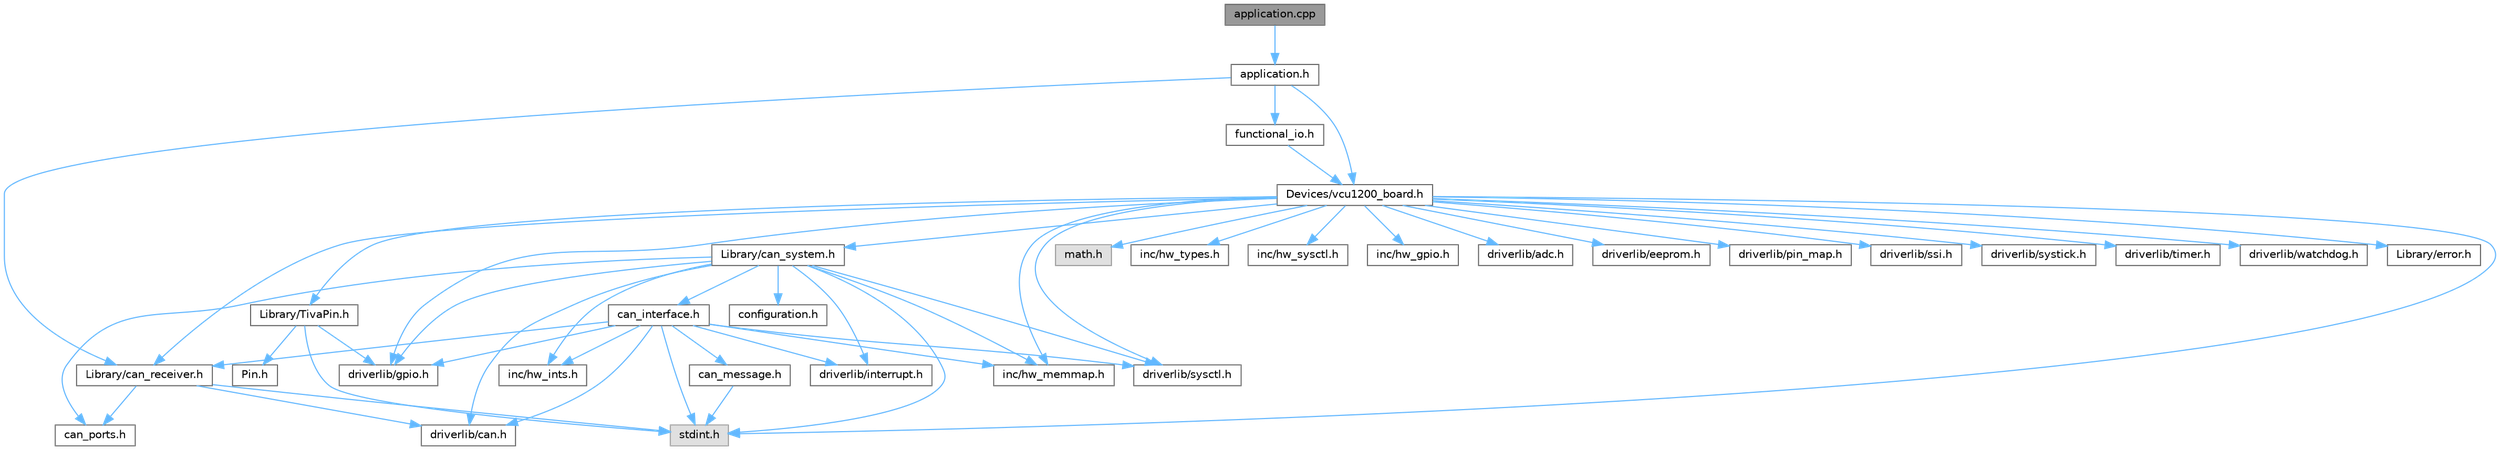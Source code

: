 digraph "application.cpp"
{
 // LATEX_PDF_SIZE
  bgcolor="transparent";
  edge [fontname=Helvetica,fontsize=10,labelfontname=Helvetica,labelfontsize=10];
  node [fontname=Helvetica,fontsize=10,shape=box,height=0.2,width=0.4];
  Node1 [label="application.cpp",height=0.2,width=0.4,color="gray40", fillcolor="grey60", style="filled", fontcolor="black",tooltip=" "];
  Node1 -> Node2 [color="steelblue1",style="solid"];
  Node2 [label="application.h",height=0.2,width=0.4,color="grey40", fillcolor="white", style="filled",URL="$application_8h.html",tooltip=" "];
  Node2 -> Node3 [color="steelblue1",style="solid"];
  Node3 [label="Devices/vcu1200_board.h",height=0.2,width=0.4,color="grey40", fillcolor="white", style="filled",URL="$vcu1200__board_8h.html",tooltip=" "];
  Node3 -> Node4 [color="steelblue1",style="solid"];
  Node4 [label="stdint.h",height=0.2,width=0.4,color="grey60", fillcolor="#E0E0E0", style="filled",tooltip=" "];
  Node3 -> Node5 [color="steelblue1",style="solid"];
  Node5 [label="math.h",height=0.2,width=0.4,color="grey60", fillcolor="#E0E0E0", style="filled",tooltip=" "];
  Node3 -> Node6 [color="steelblue1",style="solid"];
  Node6 [label="inc/hw_types.h",height=0.2,width=0.4,color="grey40", fillcolor="white", style="filled",URL="$hw__types_8h.html",tooltip=" "];
  Node3 -> Node7 [color="steelblue1",style="solid"];
  Node7 [label="inc/hw_sysctl.h",height=0.2,width=0.4,color="grey40", fillcolor="white", style="filled",URL="$hw__sysctl_8h.html",tooltip=" "];
  Node3 -> Node8 [color="steelblue1",style="solid"];
  Node8 [label="inc/hw_memmap.h",height=0.2,width=0.4,color="grey40", fillcolor="white", style="filled",URL="$hw__memmap_8h.html",tooltip=" "];
  Node3 -> Node9 [color="steelblue1",style="solid"];
  Node9 [label="inc/hw_gpio.h",height=0.2,width=0.4,color="grey40", fillcolor="white", style="filled",URL="$hw__gpio_8h.html",tooltip=" "];
  Node3 -> Node10 [color="steelblue1",style="solid"];
  Node10 [label="driverlib/adc.h",height=0.2,width=0.4,color="grey40", fillcolor="white", style="filled",URL="$adc_8h.html",tooltip=" "];
  Node3 -> Node11 [color="steelblue1",style="solid"];
  Node11 [label="driverlib/eeprom.h",height=0.2,width=0.4,color="grey40", fillcolor="white", style="filled",URL="$eeprom_8h.html",tooltip=" "];
  Node3 -> Node12 [color="steelblue1",style="solid"];
  Node12 [label="driverlib/gpio.h",height=0.2,width=0.4,color="grey40", fillcolor="white", style="filled",URL="$gpio_8h.html",tooltip=" "];
  Node3 -> Node13 [color="steelblue1",style="solid"];
  Node13 [label="driverlib/pin_map.h",height=0.2,width=0.4,color="grey40", fillcolor="white", style="filled",URL="$pin__map_8h.html",tooltip=" "];
  Node3 -> Node14 [color="steelblue1",style="solid"];
  Node14 [label="driverlib/ssi.h",height=0.2,width=0.4,color="grey40", fillcolor="white", style="filled",URL="$ssi_8h.html",tooltip=" "];
  Node3 -> Node15 [color="steelblue1",style="solid"];
  Node15 [label="driverlib/sysctl.h",height=0.2,width=0.4,color="grey40", fillcolor="white", style="filled",URL="$sysctl_8h.html",tooltip=" "];
  Node3 -> Node16 [color="steelblue1",style="solid"];
  Node16 [label="driverlib/systick.h",height=0.2,width=0.4,color="grey40", fillcolor="white", style="filled",URL="$systick_8h.html",tooltip=" "];
  Node3 -> Node17 [color="steelblue1",style="solid"];
  Node17 [label="driverlib/timer.h",height=0.2,width=0.4,color="grey40", fillcolor="white", style="filled",URL="$timer_8h.html",tooltip=" "];
  Node3 -> Node18 [color="steelblue1",style="solid"];
  Node18 [label="driverlib/watchdog.h",height=0.2,width=0.4,color="grey40", fillcolor="white", style="filled",URL="$watchdog_8h.html",tooltip=" "];
  Node3 -> Node19 [color="steelblue1",style="solid"];
  Node19 [label="Library/can_receiver.h",height=0.2,width=0.4,color="grey40", fillcolor="white", style="filled",URL="$can__receiver_8h.html",tooltip=" "];
  Node19 -> Node4 [color="steelblue1",style="solid"];
  Node19 -> Node20 [color="steelblue1",style="solid"];
  Node20 [label="driverlib/can.h",height=0.2,width=0.4,color="grey40", fillcolor="white", style="filled",URL="$can_8h.html",tooltip=" "];
  Node19 -> Node21 [color="steelblue1",style="solid"];
  Node21 [label="can_ports.h",height=0.2,width=0.4,color="grey40", fillcolor="white", style="filled",URL="$can__ports_8h.html",tooltip=" "];
  Node3 -> Node22 [color="steelblue1",style="solid"];
  Node22 [label="Library/can_system.h",height=0.2,width=0.4,color="grey40", fillcolor="white", style="filled",URL="$can__system_8h.html",tooltip=" "];
  Node22 -> Node4 [color="steelblue1",style="solid"];
  Node22 -> Node23 [color="steelblue1",style="solid"];
  Node23 [label="inc/hw_ints.h",height=0.2,width=0.4,color="grey40", fillcolor="white", style="filled",URL="$hw__ints_8h.html",tooltip=" "];
  Node22 -> Node8 [color="steelblue1",style="solid"];
  Node22 -> Node20 [color="steelblue1",style="solid"];
  Node22 -> Node12 [color="steelblue1",style="solid"];
  Node22 -> Node24 [color="steelblue1",style="solid"];
  Node24 [label="driverlib/interrupt.h",height=0.2,width=0.4,color="grey40", fillcolor="white", style="filled",URL="$interrupt_8h.html",tooltip=" "];
  Node22 -> Node15 [color="steelblue1",style="solid"];
  Node22 -> Node25 [color="steelblue1",style="solid"];
  Node25 [label="can_interface.h",height=0.2,width=0.4,color="grey40", fillcolor="white", style="filled",URL="$can__interface_8h.html",tooltip=" "];
  Node25 -> Node4 [color="steelblue1",style="solid"];
  Node25 -> Node23 [color="steelblue1",style="solid"];
  Node25 -> Node8 [color="steelblue1",style="solid"];
  Node25 -> Node20 [color="steelblue1",style="solid"];
  Node25 -> Node12 [color="steelblue1",style="solid"];
  Node25 -> Node24 [color="steelblue1",style="solid"];
  Node25 -> Node15 [color="steelblue1",style="solid"];
  Node25 -> Node26 [color="steelblue1",style="solid"];
  Node26 [label="can_message.h",height=0.2,width=0.4,color="grey40", fillcolor="white", style="filled",URL="$can__message_8h.html",tooltip=" "];
  Node26 -> Node4 [color="steelblue1",style="solid"];
  Node25 -> Node19 [color="steelblue1",style="solid"];
  Node22 -> Node21 [color="steelblue1",style="solid"];
  Node22 -> Node27 [color="steelblue1",style="solid"];
  Node27 [label="configuration.h",height=0.2,width=0.4,color="grey40", fillcolor="white", style="filled",URL="$configuration_8h.html",tooltip=" "];
  Node3 -> Node28 [color="steelblue1",style="solid"];
  Node28 [label="Library/error.h",height=0.2,width=0.4,color="grey40", fillcolor="white", style="filled",URL="$error_8h.html",tooltip=" "];
  Node3 -> Node29 [color="steelblue1",style="solid"];
  Node29 [label="Library/TivaPin.h",height=0.2,width=0.4,color="grey40", fillcolor="white", style="filled",URL="$_tiva_pin_8h.html",tooltip=" "];
  Node29 -> Node4 [color="steelblue1",style="solid"];
  Node29 -> Node12 [color="steelblue1",style="solid"];
  Node29 -> Node30 [color="steelblue1",style="solid"];
  Node30 [label="Pin.h",height=0.2,width=0.4,color="grey40", fillcolor="white", style="filled",URL="$_pin_8h.html",tooltip=" "];
  Node2 -> Node19 [color="steelblue1",style="solid"];
  Node2 -> Node31 [color="steelblue1",style="solid"];
  Node31 [label="functional_io.h",height=0.2,width=0.4,color="grey40", fillcolor="white", style="filled",URL="$functional__io_8h.html",tooltip=" "];
  Node31 -> Node3 [color="steelblue1",style="solid"];
}

